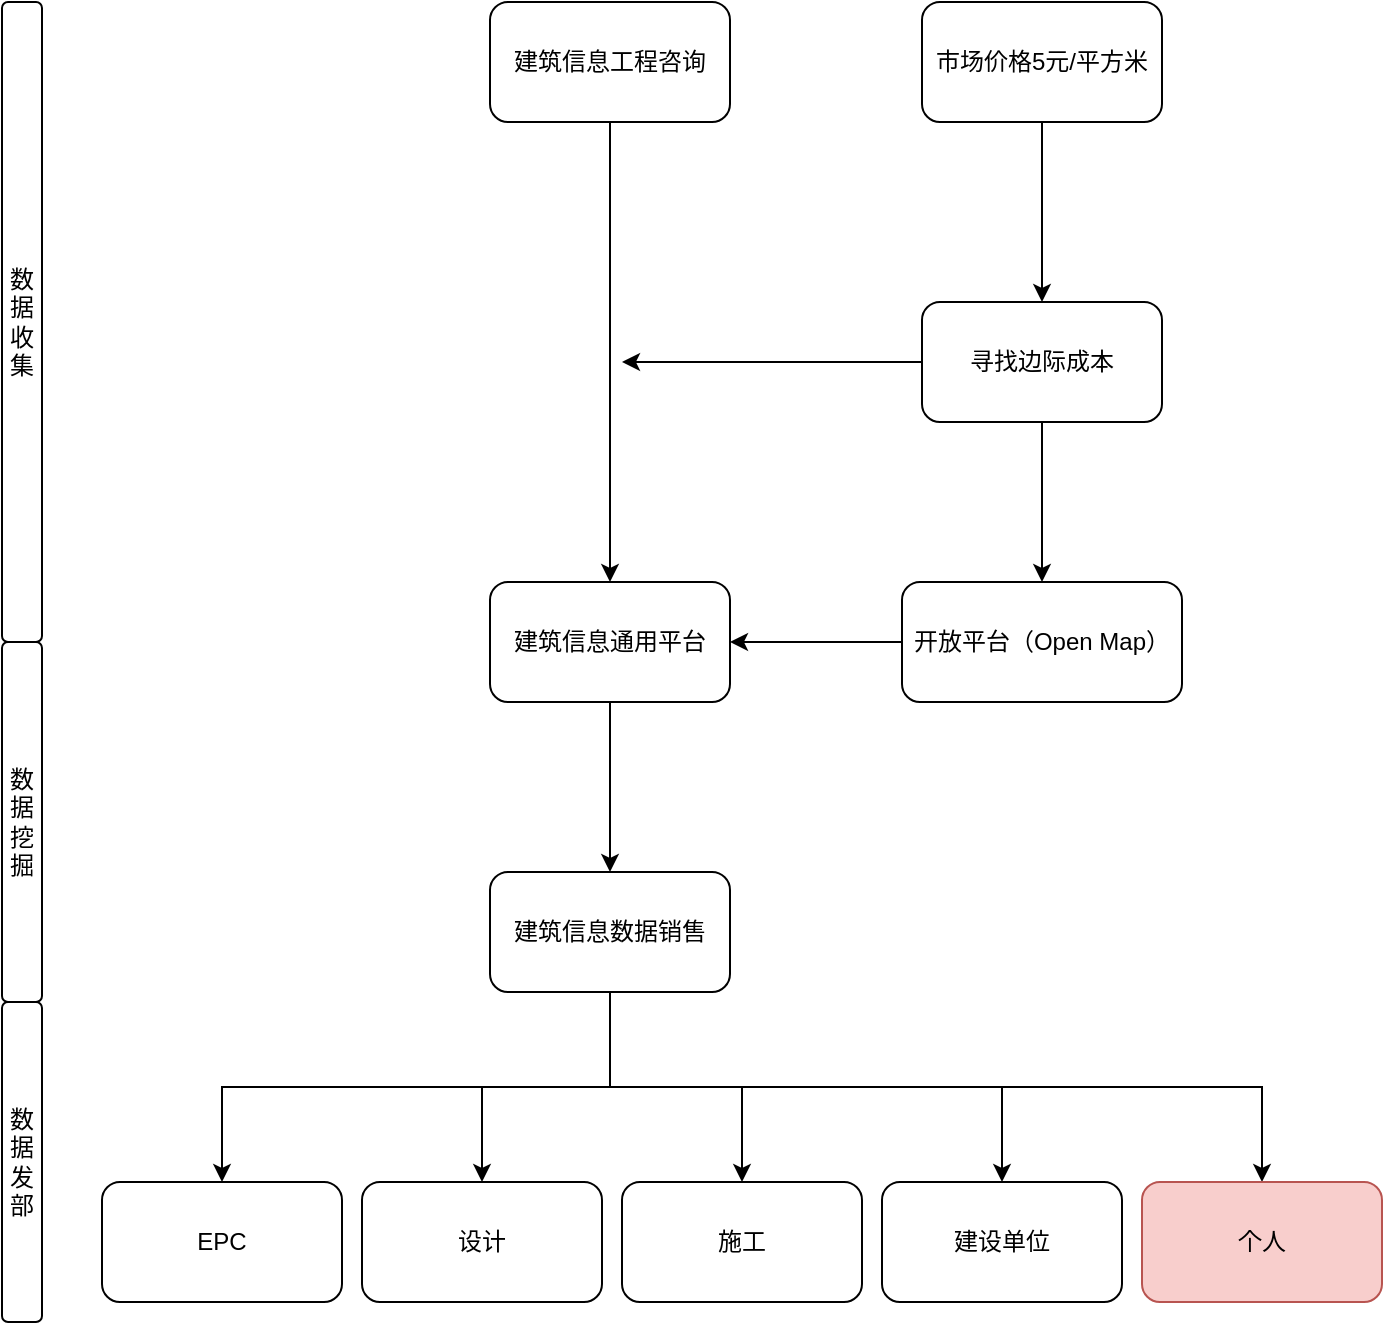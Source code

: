 <mxfile version="14.9.5" type="github">
  <diagram id="MgygslrTmQnIvuTTrmRZ" name="Page-1">
    <mxGraphModel dx="1293" dy="700" grid="1" gridSize="10" guides="1" tooltips="1" connect="1" arrows="1" fold="1" page="1" pageScale="1" pageWidth="827" pageHeight="1169" math="0" shadow="0">
      <root>
        <mxCell id="0" />
        <mxCell id="1" parent="0" />
        <mxCell id="sz0qDTGmKt2krswzqvD6-9" style="edgeStyle=orthogonalEdgeStyle;rounded=0;orthogonalLoop=1;jettySize=auto;html=1;" edge="1" parent="1" source="sz0qDTGmKt2krswzqvD6-1" target="sz0qDTGmKt2krswzqvD6-3">
          <mxGeometry relative="1" as="geometry" />
        </mxCell>
        <mxCell id="sz0qDTGmKt2krswzqvD6-1" value="建筑信息工程咨询" style="rounded=1;whiteSpace=wrap;html=1;" vertex="1" parent="1">
          <mxGeometry x="294" y="120" width="120" height="60" as="geometry" />
        </mxCell>
        <mxCell id="sz0qDTGmKt2krswzqvD6-17" style="edgeStyle=orthogonalEdgeStyle;rounded=0;orthogonalLoop=1;jettySize=auto;html=1;" edge="1" parent="1" source="sz0qDTGmKt2krswzqvD6-2" target="sz0qDTGmKt2krswzqvD6-11">
          <mxGeometry relative="1" as="geometry" />
        </mxCell>
        <mxCell id="sz0qDTGmKt2krswzqvD6-2" value="市场价格5元/平方米" style="rounded=1;whiteSpace=wrap;html=1;" vertex="1" parent="1">
          <mxGeometry x="510" y="120" width="120" height="60" as="geometry" />
        </mxCell>
        <mxCell id="sz0qDTGmKt2krswzqvD6-5" style="edgeStyle=orthogonalEdgeStyle;rounded=0;orthogonalLoop=1;jettySize=auto;html=1;" edge="1" parent="1" source="sz0qDTGmKt2krswzqvD6-3" target="sz0qDTGmKt2krswzqvD6-4">
          <mxGeometry relative="1" as="geometry" />
        </mxCell>
        <mxCell id="sz0qDTGmKt2krswzqvD6-3" value="建筑信息通用平台" style="rounded=1;whiteSpace=wrap;html=1;" vertex="1" parent="1">
          <mxGeometry x="294" y="410" width="120" height="60" as="geometry" />
        </mxCell>
        <mxCell id="sz0qDTGmKt2krswzqvD6-19" style="edgeStyle=orthogonalEdgeStyle;rounded=0;orthogonalLoop=1;jettySize=auto;html=1;" edge="1" parent="1" source="sz0qDTGmKt2krswzqvD6-4" target="sz0qDTGmKt2krswzqvD6-18">
          <mxGeometry relative="1" as="geometry" />
        </mxCell>
        <mxCell id="sz0qDTGmKt2krswzqvD6-21" style="edgeStyle=orthogonalEdgeStyle;rounded=0;orthogonalLoop=1;jettySize=auto;html=1;" edge="1" parent="1" source="sz0qDTGmKt2krswzqvD6-4" target="sz0qDTGmKt2krswzqvD6-20">
          <mxGeometry relative="1" as="geometry" />
        </mxCell>
        <mxCell id="sz0qDTGmKt2krswzqvD6-23" style="edgeStyle=orthogonalEdgeStyle;rounded=0;orthogonalLoop=1;jettySize=auto;html=1;exitX=0.5;exitY=1;exitDx=0;exitDy=0;" edge="1" parent="1" source="sz0qDTGmKt2krswzqvD6-4" target="sz0qDTGmKt2krswzqvD6-22">
          <mxGeometry relative="1" as="geometry" />
        </mxCell>
        <mxCell id="sz0qDTGmKt2krswzqvD6-25" style="edgeStyle=orthogonalEdgeStyle;rounded=0;orthogonalLoop=1;jettySize=auto;html=1;exitX=0.5;exitY=1;exitDx=0;exitDy=0;" edge="1" parent="1" source="sz0qDTGmKt2krswzqvD6-4" target="sz0qDTGmKt2krswzqvD6-24">
          <mxGeometry relative="1" as="geometry" />
        </mxCell>
        <mxCell id="sz0qDTGmKt2krswzqvD6-27" style="edgeStyle=orthogonalEdgeStyle;rounded=0;orthogonalLoop=1;jettySize=auto;html=1;exitX=0.5;exitY=1;exitDx=0;exitDy=0;" edge="1" parent="1" source="sz0qDTGmKt2krswzqvD6-4" target="sz0qDTGmKt2krswzqvD6-26">
          <mxGeometry relative="1" as="geometry" />
        </mxCell>
        <mxCell id="sz0qDTGmKt2krswzqvD6-4" value="建筑信息数据销售" style="rounded=1;whiteSpace=wrap;html=1;" vertex="1" parent="1">
          <mxGeometry x="294" y="555" width="120" height="60" as="geometry" />
        </mxCell>
        <mxCell id="sz0qDTGmKt2krswzqvD6-8" value="数&lt;br&gt;据&lt;br&gt;收&lt;br&gt;集" style="rounded=1;whiteSpace=wrap;html=1;" vertex="1" parent="1">
          <mxGeometry x="50" y="120" width="20" height="320" as="geometry" />
        </mxCell>
        <mxCell id="sz0qDTGmKt2krswzqvD6-10" value="数据挖掘" style="rounded=1;whiteSpace=wrap;html=1;" vertex="1" parent="1">
          <mxGeometry x="50" y="440" width="20" height="180" as="geometry" />
        </mxCell>
        <mxCell id="sz0qDTGmKt2krswzqvD6-12" style="edgeStyle=orthogonalEdgeStyle;rounded=0;orthogonalLoop=1;jettySize=auto;html=1;" edge="1" parent="1" source="sz0qDTGmKt2krswzqvD6-11">
          <mxGeometry relative="1" as="geometry">
            <mxPoint x="360" y="300" as="targetPoint" />
          </mxGeometry>
        </mxCell>
        <mxCell id="sz0qDTGmKt2krswzqvD6-28" style="edgeStyle=orthogonalEdgeStyle;rounded=0;orthogonalLoop=1;jettySize=auto;html=1;" edge="1" parent="1" source="sz0qDTGmKt2krswzqvD6-11" target="sz0qDTGmKt2krswzqvD6-15">
          <mxGeometry relative="1" as="geometry" />
        </mxCell>
        <mxCell id="sz0qDTGmKt2krswzqvD6-11" value="寻找边际成本" style="rounded=1;whiteSpace=wrap;html=1;" vertex="1" parent="1">
          <mxGeometry x="510" y="270" width="120" height="60" as="geometry" />
        </mxCell>
        <mxCell id="sz0qDTGmKt2krswzqvD6-16" style="edgeStyle=orthogonalEdgeStyle;rounded=0;orthogonalLoop=1;jettySize=auto;html=1;" edge="1" parent="1" source="sz0qDTGmKt2krswzqvD6-15" target="sz0qDTGmKt2krswzqvD6-3">
          <mxGeometry relative="1" as="geometry" />
        </mxCell>
        <mxCell id="sz0qDTGmKt2krswzqvD6-15" value="开放平台（Open Map）" style="rounded=1;whiteSpace=wrap;html=1;" vertex="1" parent="1">
          <mxGeometry x="500" y="410" width="140" height="60" as="geometry" />
        </mxCell>
        <mxCell id="sz0qDTGmKt2krswzqvD6-18" value="设计" style="rounded=1;whiteSpace=wrap;html=1;" vertex="1" parent="1">
          <mxGeometry x="230" y="710" width="120" height="60" as="geometry" />
        </mxCell>
        <mxCell id="sz0qDTGmKt2krswzqvD6-20" value="施工" style="rounded=1;whiteSpace=wrap;html=1;" vertex="1" parent="1">
          <mxGeometry x="360" y="710" width="120" height="60" as="geometry" />
        </mxCell>
        <mxCell id="sz0qDTGmKt2krswzqvD6-22" value="EPC" style="rounded=1;whiteSpace=wrap;html=1;" vertex="1" parent="1">
          <mxGeometry x="100" y="710" width="120" height="60" as="geometry" />
        </mxCell>
        <mxCell id="sz0qDTGmKt2krswzqvD6-24" value="建设单位" style="rounded=1;whiteSpace=wrap;html=1;" vertex="1" parent="1">
          <mxGeometry x="490" y="710" width="120" height="60" as="geometry" />
        </mxCell>
        <mxCell id="sz0qDTGmKt2krswzqvD6-26" value="个人" style="rounded=1;whiteSpace=wrap;html=1;fillColor=#f8cecc;strokeColor=#b85450;" vertex="1" parent="1">
          <mxGeometry x="620" y="710" width="120" height="60" as="geometry" />
        </mxCell>
        <mxCell id="sz0qDTGmKt2krswzqvD6-30" value="数据发部" style="rounded=1;whiteSpace=wrap;html=1;" vertex="1" parent="1">
          <mxGeometry x="50" y="620" width="20" height="160" as="geometry" />
        </mxCell>
      </root>
    </mxGraphModel>
  </diagram>
</mxfile>
